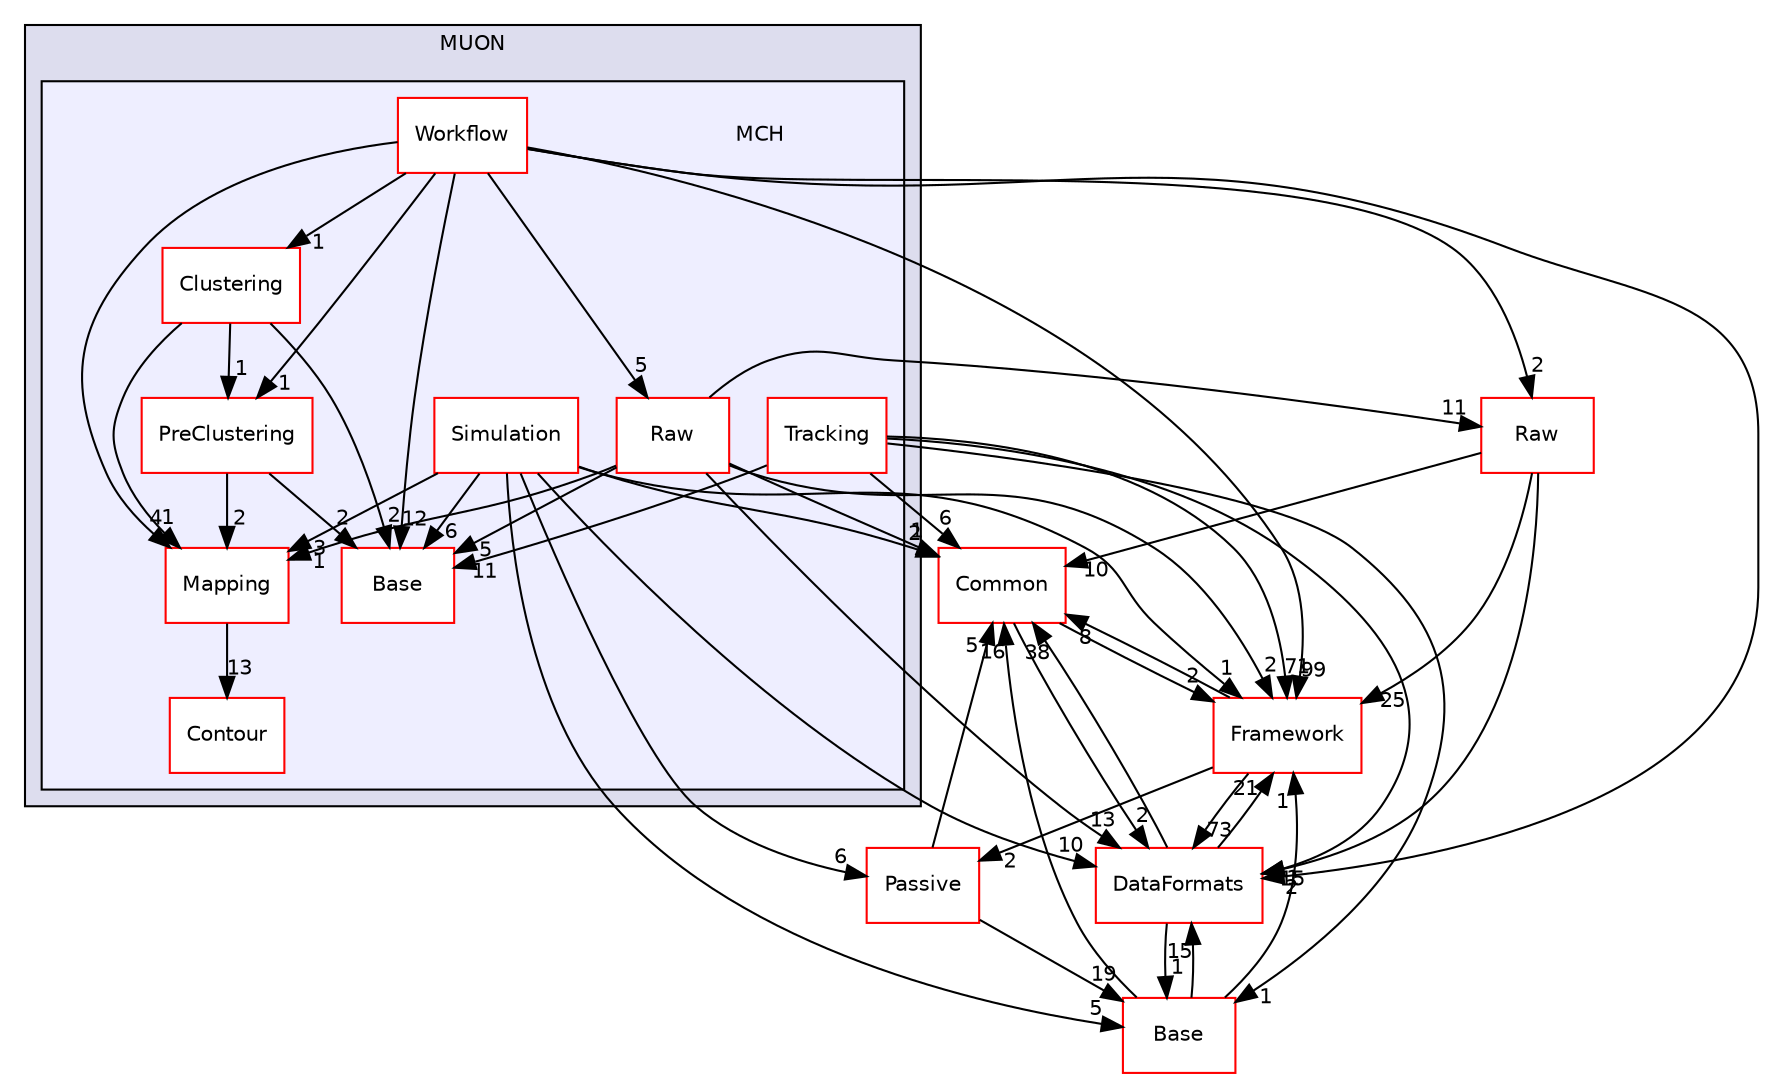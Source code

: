 digraph "/home/travis/build/AliceO2Group/AliceO2/Detectors/MUON/MCH" {
  bgcolor=transparent;
  compound=true
  node [ fontsize="10", fontname="Helvetica"];
  edge [ labelfontsize="10", labelfontname="Helvetica"];
  subgraph clusterdir_1cc233fd3b1202b9dad36810b41b97af {
    graph [ bgcolor="#ddddee", pencolor="black", label="MUON" fontname="Helvetica", fontsize="10", URL="dir_1cc233fd3b1202b9dad36810b41b97af.html"]
  subgraph clusterdir_061f7088060f41729027f6c2fce0273e {
    graph [ bgcolor="#eeeeff", pencolor="black", label="" URL="dir_061f7088060f41729027f6c2fce0273e.html"];
    dir_061f7088060f41729027f6c2fce0273e [shape=plaintext label="MCH"];
    dir_1155c84989a046e7de4bf0156dc4b34c [shape=box label="Base" color="red" fillcolor="white" style="filled" URL="dir_1155c84989a046e7de4bf0156dc4b34c.html"];
    dir_888858b226b7bc70f7e8b18d57d75108 [shape=box label="Clustering" color="red" fillcolor="white" style="filled" URL="dir_888858b226b7bc70f7e8b18d57d75108.html"];
    dir_f53aaea7b1f4a3d2e21e52645ea2576d [shape=box label="Contour" color="red" fillcolor="white" style="filled" URL="dir_f53aaea7b1f4a3d2e21e52645ea2576d.html"];
    dir_b098e3604916eca5f90f2bb1c75b7880 [shape=box label="Mapping" color="red" fillcolor="white" style="filled" URL="dir_b098e3604916eca5f90f2bb1c75b7880.html"];
    dir_6229e1f1a243f5ed3f0013dfa4f13deb [shape=box label="PreClustering" color="red" fillcolor="white" style="filled" URL="dir_6229e1f1a243f5ed3f0013dfa4f13deb.html"];
    dir_f8de85f281636d081fd2e7e06b0134d2 [shape=box label="Raw" color="red" fillcolor="white" style="filled" URL="dir_f8de85f281636d081fd2e7e06b0134d2.html"];
    dir_e4cb5181a3c884468a78a261ced84e7b [shape=box label="Simulation" color="red" fillcolor="white" style="filled" URL="dir_e4cb5181a3c884468a78a261ced84e7b.html"];
    dir_09445408fa345a18838fb91740d089d0 [shape=box label="Tracking" color="red" fillcolor="white" style="filled" URL="dir_09445408fa345a18838fb91740d089d0.html"];
    dir_04ece05d7c7fe751e39bd0511b9068fc [shape=box label="Workflow" color="red" fillcolor="white" style="filled" URL="dir_04ece05d7c7fe751e39bd0511b9068fc.html"];
  }
  }
  dir_4ab6b4cc6a7edbff49100e9123df213f [shape=box label="Common" color="red" URL="dir_4ab6b4cc6a7edbff49100e9123df213f.html"];
  dir_37c90836491b695b472bf98d1be8336b [shape=box label="Base" color="red" URL="dir_37c90836491b695b472bf98d1be8336b.html"];
  dir_f01815b857f9009bea48e2cb39492245 [shape=box label="Passive" color="red" URL="dir_f01815b857f9009bea48e2cb39492245.html"];
  dir_bcbb2cf9a3d3d83e5515c82071a07177 [shape=box label="Framework" color="red" URL="dir_bcbb2cf9a3d3d83e5515c82071a07177.html"];
  dir_26637d1bd82229bc9ed97f7e706be743 [shape=box label="Raw" color="red" URL="dir_26637d1bd82229bc9ed97f7e706be743.html"];
  dir_2171f7ec022c5423887b07c69b2f5b48 [shape=box label="DataFormats" color="red" URL="dir_2171f7ec022c5423887b07c69b2f5b48.html"];
  dir_6229e1f1a243f5ed3f0013dfa4f13deb->dir_1155c84989a046e7de4bf0156dc4b34c [headlabel="2", labeldistance=1.5 headhref="dir_000584_000147.html"];
  dir_6229e1f1a243f5ed3f0013dfa4f13deb->dir_b098e3604916eca5f90f2bb1c75b7880 [headlabel="2", labeldistance=1.5 headhref="dir_000584_000560.html"];
  dir_4ab6b4cc6a7edbff49100e9123df213f->dir_bcbb2cf9a3d3d83e5515c82071a07177 [headlabel="2", labeldistance=1.5 headhref="dir_000036_000063.html"];
  dir_4ab6b4cc6a7edbff49100e9123df213f->dir_2171f7ec022c5423887b07c69b2f5b48 [headlabel="2", labeldistance=1.5 headhref="dir_000036_000090.html"];
  dir_37c90836491b695b472bf98d1be8336b->dir_4ab6b4cc6a7edbff49100e9123df213f [headlabel="16", labeldistance=1.5 headhref="dir_000287_000036.html"];
  dir_37c90836491b695b472bf98d1be8336b->dir_bcbb2cf9a3d3d83e5515c82071a07177 [headlabel="1", labeldistance=1.5 headhref="dir_000287_000063.html"];
  dir_37c90836491b695b472bf98d1be8336b->dir_2171f7ec022c5423887b07c69b2f5b48 [headlabel="15", labeldistance=1.5 headhref="dir_000287_000090.html"];
  dir_888858b226b7bc70f7e8b18d57d75108->dir_6229e1f1a243f5ed3f0013dfa4f13deb [headlabel="1", labeldistance=1.5 headhref="dir_000571_000584.html"];
  dir_888858b226b7bc70f7e8b18d57d75108->dir_1155c84989a046e7de4bf0156dc4b34c [headlabel="2", labeldistance=1.5 headhref="dir_000571_000147.html"];
  dir_888858b226b7bc70f7e8b18d57d75108->dir_b098e3604916eca5f90f2bb1c75b7880 [headlabel="1", labeldistance=1.5 headhref="dir_000571_000560.html"];
  dir_09445408fa345a18838fb91740d089d0->dir_4ab6b4cc6a7edbff49100e9123df213f [headlabel="6", labeldistance=1.5 headhref="dir_000130_000036.html"];
  dir_09445408fa345a18838fb91740d089d0->dir_1155c84989a046e7de4bf0156dc4b34c [headlabel="11", labeldistance=1.5 headhref="dir_000130_000147.html"];
  dir_09445408fa345a18838fb91740d089d0->dir_37c90836491b695b472bf98d1be8336b [headlabel="1", labeldistance=1.5 headhref="dir_000130_000287.html"];
  dir_09445408fa345a18838fb91740d089d0->dir_bcbb2cf9a3d3d83e5515c82071a07177 [headlabel="71", labeldistance=1.5 headhref="dir_000130_000063.html"];
  dir_09445408fa345a18838fb91740d089d0->dir_2171f7ec022c5423887b07c69b2f5b48 [headlabel="1", labeldistance=1.5 headhref="dir_000130_000090.html"];
  dir_e4cb5181a3c884468a78a261ced84e7b->dir_4ab6b4cc6a7edbff49100e9123df213f [headlabel="2", labeldistance=1.5 headhref="dir_000217_000036.html"];
  dir_e4cb5181a3c884468a78a261ced84e7b->dir_1155c84989a046e7de4bf0156dc4b34c [headlabel="6", labeldistance=1.5 headhref="dir_000217_000147.html"];
  dir_e4cb5181a3c884468a78a261ced84e7b->dir_37c90836491b695b472bf98d1be8336b [headlabel="5", labeldistance=1.5 headhref="dir_000217_000287.html"];
  dir_e4cb5181a3c884468a78a261ced84e7b->dir_f01815b857f9009bea48e2cb39492245 [headlabel="6", labeldistance=1.5 headhref="dir_000217_000639.html"];
  dir_e4cb5181a3c884468a78a261ced84e7b->dir_bcbb2cf9a3d3d83e5515c82071a07177 [headlabel="1", labeldistance=1.5 headhref="dir_000217_000063.html"];
  dir_e4cb5181a3c884468a78a261ced84e7b->dir_2171f7ec022c5423887b07c69b2f5b48 [headlabel="10", labeldistance=1.5 headhref="dir_000217_000090.html"];
  dir_e4cb5181a3c884468a78a261ced84e7b->dir_b098e3604916eca5f90f2bb1c75b7880 [headlabel="3", labeldistance=1.5 headhref="dir_000217_000560.html"];
  dir_f01815b857f9009bea48e2cb39492245->dir_4ab6b4cc6a7edbff49100e9123df213f [headlabel="5", labeldistance=1.5 headhref="dir_000639_000036.html"];
  dir_f01815b857f9009bea48e2cb39492245->dir_37c90836491b695b472bf98d1be8336b [headlabel="19", labeldistance=1.5 headhref="dir_000639_000287.html"];
  dir_04ece05d7c7fe751e39bd0511b9068fc->dir_6229e1f1a243f5ed3f0013dfa4f13deb [headlabel="1", labeldistance=1.5 headhref="dir_000499_000584.html"];
  dir_04ece05d7c7fe751e39bd0511b9068fc->dir_1155c84989a046e7de4bf0156dc4b34c [headlabel="12", labeldistance=1.5 headhref="dir_000499_000147.html"];
  dir_04ece05d7c7fe751e39bd0511b9068fc->dir_888858b226b7bc70f7e8b18d57d75108 [headlabel="1", labeldistance=1.5 headhref="dir_000499_000571.html"];
  dir_04ece05d7c7fe751e39bd0511b9068fc->dir_bcbb2cf9a3d3d83e5515c82071a07177 [headlabel="99", labeldistance=1.5 headhref="dir_000499_000063.html"];
  dir_04ece05d7c7fe751e39bd0511b9068fc->dir_f8de85f281636d081fd2e7e06b0134d2 [headlabel="5", labeldistance=1.5 headhref="dir_000499_000440.html"];
  dir_04ece05d7c7fe751e39bd0511b9068fc->dir_26637d1bd82229bc9ed97f7e706be743 [headlabel="2", labeldistance=1.5 headhref="dir_000499_000628.html"];
  dir_04ece05d7c7fe751e39bd0511b9068fc->dir_2171f7ec022c5423887b07c69b2f5b48 [headlabel="2", labeldistance=1.5 headhref="dir_000499_000090.html"];
  dir_04ece05d7c7fe751e39bd0511b9068fc->dir_b098e3604916eca5f90f2bb1c75b7880 [headlabel="4", labeldistance=1.5 headhref="dir_000499_000560.html"];
  dir_bcbb2cf9a3d3d83e5515c82071a07177->dir_4ab6b4cc6a7edbff49100e9123df213f [headlabel="8", labeldistance=1.5 headhref="dir_000063_000036.html"];
  dir_bcbb2cf9a3d3d83e5515c82071a07177->dir_f01815b857f9009bea48e2cb39492245 [headlabel="2", labeldistance=1.5 headhref="dir_000063_000639.html"];
  dir_bcbb2cf9a3d3d83e5515c82071a07177->dir_2171f7ec022c5423887b07c69b2f5b48 [headlabel="73", labeldistance=1.5 headhref="dir_000063_000090.html"];
  dir_26637d1bd82229bc9ed97f7e706be743->dir_4ab6b4cc6a7edbff49100e9123df213f [headlabel="10", labeldistance=1.5 headhref="dir_000628_000036.html"];
  dir_26637d1bd82229bc9ed97f7e706be743->dir_bcbb2cf9a3d3d83e5515c82071a07177 [headlabel="25", labeldistance=1.5 headhref="dir_000628_000063.html"];
  dir_26637d1bd82229bc9ed97f7e706be743->dir_2171f7ec022c5423887b07c69b2f5b48 [headlabel="15", labeldistance=1.5 headhref="dir_000628_000090.html"];
  dir_f8de85f281636d081fd2e7e06b0134d2->dir_4ab6b4cc6a7edbff49100e9123df213f [headlabel="1", labeldistance=1.5 headhref="dir_000440_000036.html"];
  dir_f8de85f281636d081fd2e7e06b0134d2->dir_1155c84989a046e7de4bf0156dc4b34c [headlabel="5", labeldistance=1.5 headhref="dir_000440_000147.html"];
  dir_f8de85f281636d081fd2e7e06b0134d2->dir_bcbb2cf9a3d3d83e5515c82071a07177 [headlabel="2", labeldistance=1.5 headhref="dir_000440_000063.html"];
  dir_f8de85f281636d081fd2e7e06b0134d2->dir_26637d1bd82229bc9ed97f7e706be743 [headlabel="11", labeldistance=1.5 headhref="dir_000440_000628.html"];
  dir_f8de85f281636d081fd2e7e06b0134d2->dir_2171f7ec022c5423887b07c69b2f5b48 [headlabel="13", labeldistance=1.5 headhref="dir_000440_000090.html"];
  dir_f8de85f281636d081fd2e7e06b0134d2->dir_b098e3604916eca5f90f2bb1c75b7880 [headlabel="1", labeldistance=1.5 headhref="dir_000440_000560.html"];
  dir_2171f7ec022c5423887b07c69b2f5b48->dir_4ab6b4cc6a7edbff49100e9123df213f [headlabel="38", labeldistance=1.5 headhref="dir_000090_000036.html"];
  dir_2171f7ec022c5423887b07c69b2f5b48->dir_37c90836491b695b472bf98d1be8336b [headlabel="1", labeldistance=1.5 headhref="dir_000090_000287.html"];
  dir_2171f7ec022c5423887b07c69b2f5b48->dir_bcbb2cf9a3d3d83e5515c82071a07177 [headlabel="21", labeldistance=1.5 headhref="dir_000090_000063.html"];
  dir_b098e3604916eca5f90f2bb1c75b7880->dir_f53aaea7b1f4a3d2e21e52645ea2576d [headlabel="13", labeldistance=1.5 headhref="dir_000560_000272.html"];
}
